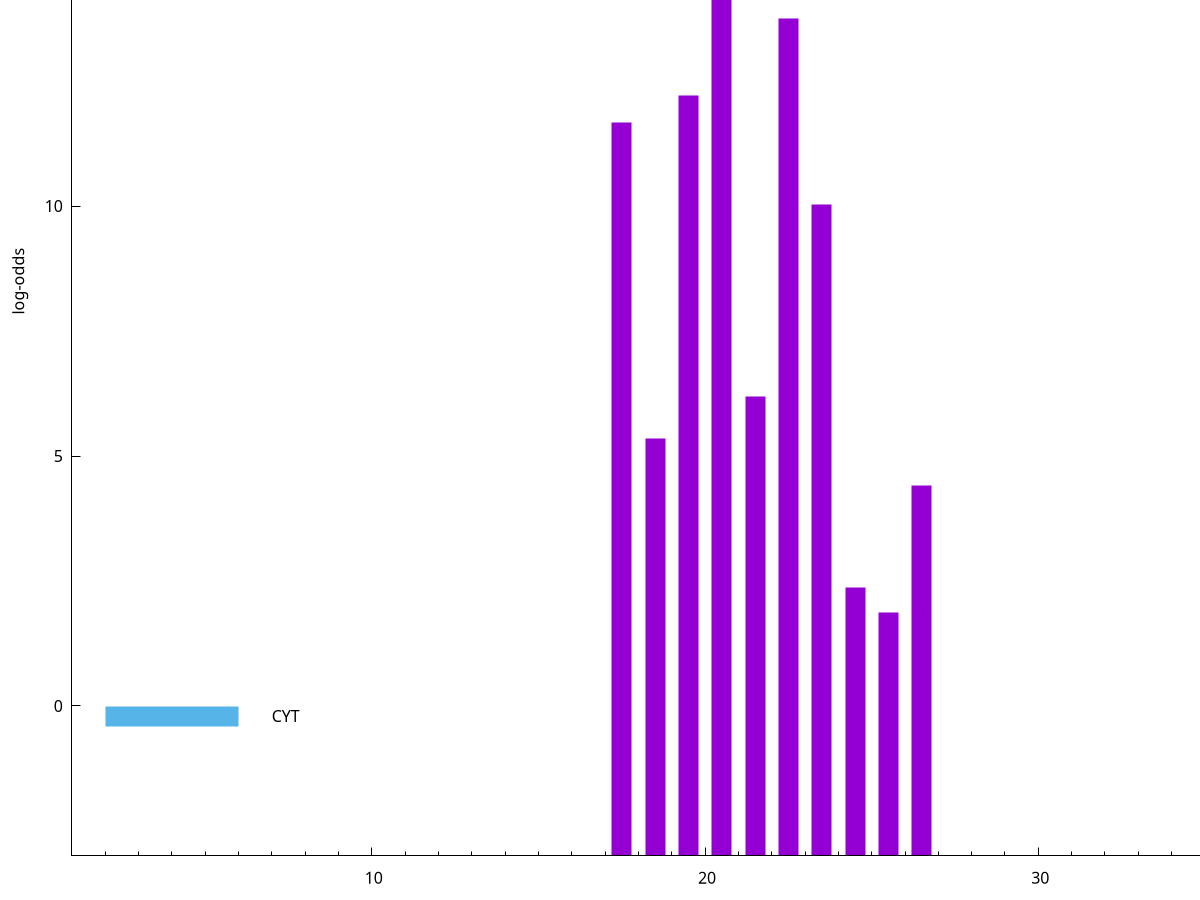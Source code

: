 set title "LipoP predictions for SRR5666568.gff"
set size 2., 1.4
set xrange [1:70] 
set mxtics 10
set yrange [-3:20]
set y2range [0:23]
set ylabel "log-odds"
set term postscript eps color solid "Helvetica" 30
set output "SRR5666568.gff336.eps"
set arrow from 2,18.5301 to 6,18.5301 nohead lt 1 lw 20
set label "SpI" at 7,18.5301
set arrow from 2,-0.200913 to 6,-0.200913 nohead lt 3 lw 20
set label "CYT" at 7,-0.200913
set arrow from 2,18.5301 to 6,18.5301 nohead lt 1 lw 20
set label "SpI" at 7,18.5301
# NOTE: The scores below are the log-odds scores with the threshold
# NOTE: subtracted (a hack to make gnuplot make the histogram all
# NOTE: look nice).
plot "-" axes x1y2 title "" with impulses lt 1 lw 20
20.500000 21.439400
22.500000 16.757700
19.500000 15.212700
17.500000 14.675700
23.500000 13.024600
21.500000 9.185820
18.500000 8.350920
26.500000 7.403310
24.500000 5.376190
25.500000 4.867980
e
exit
